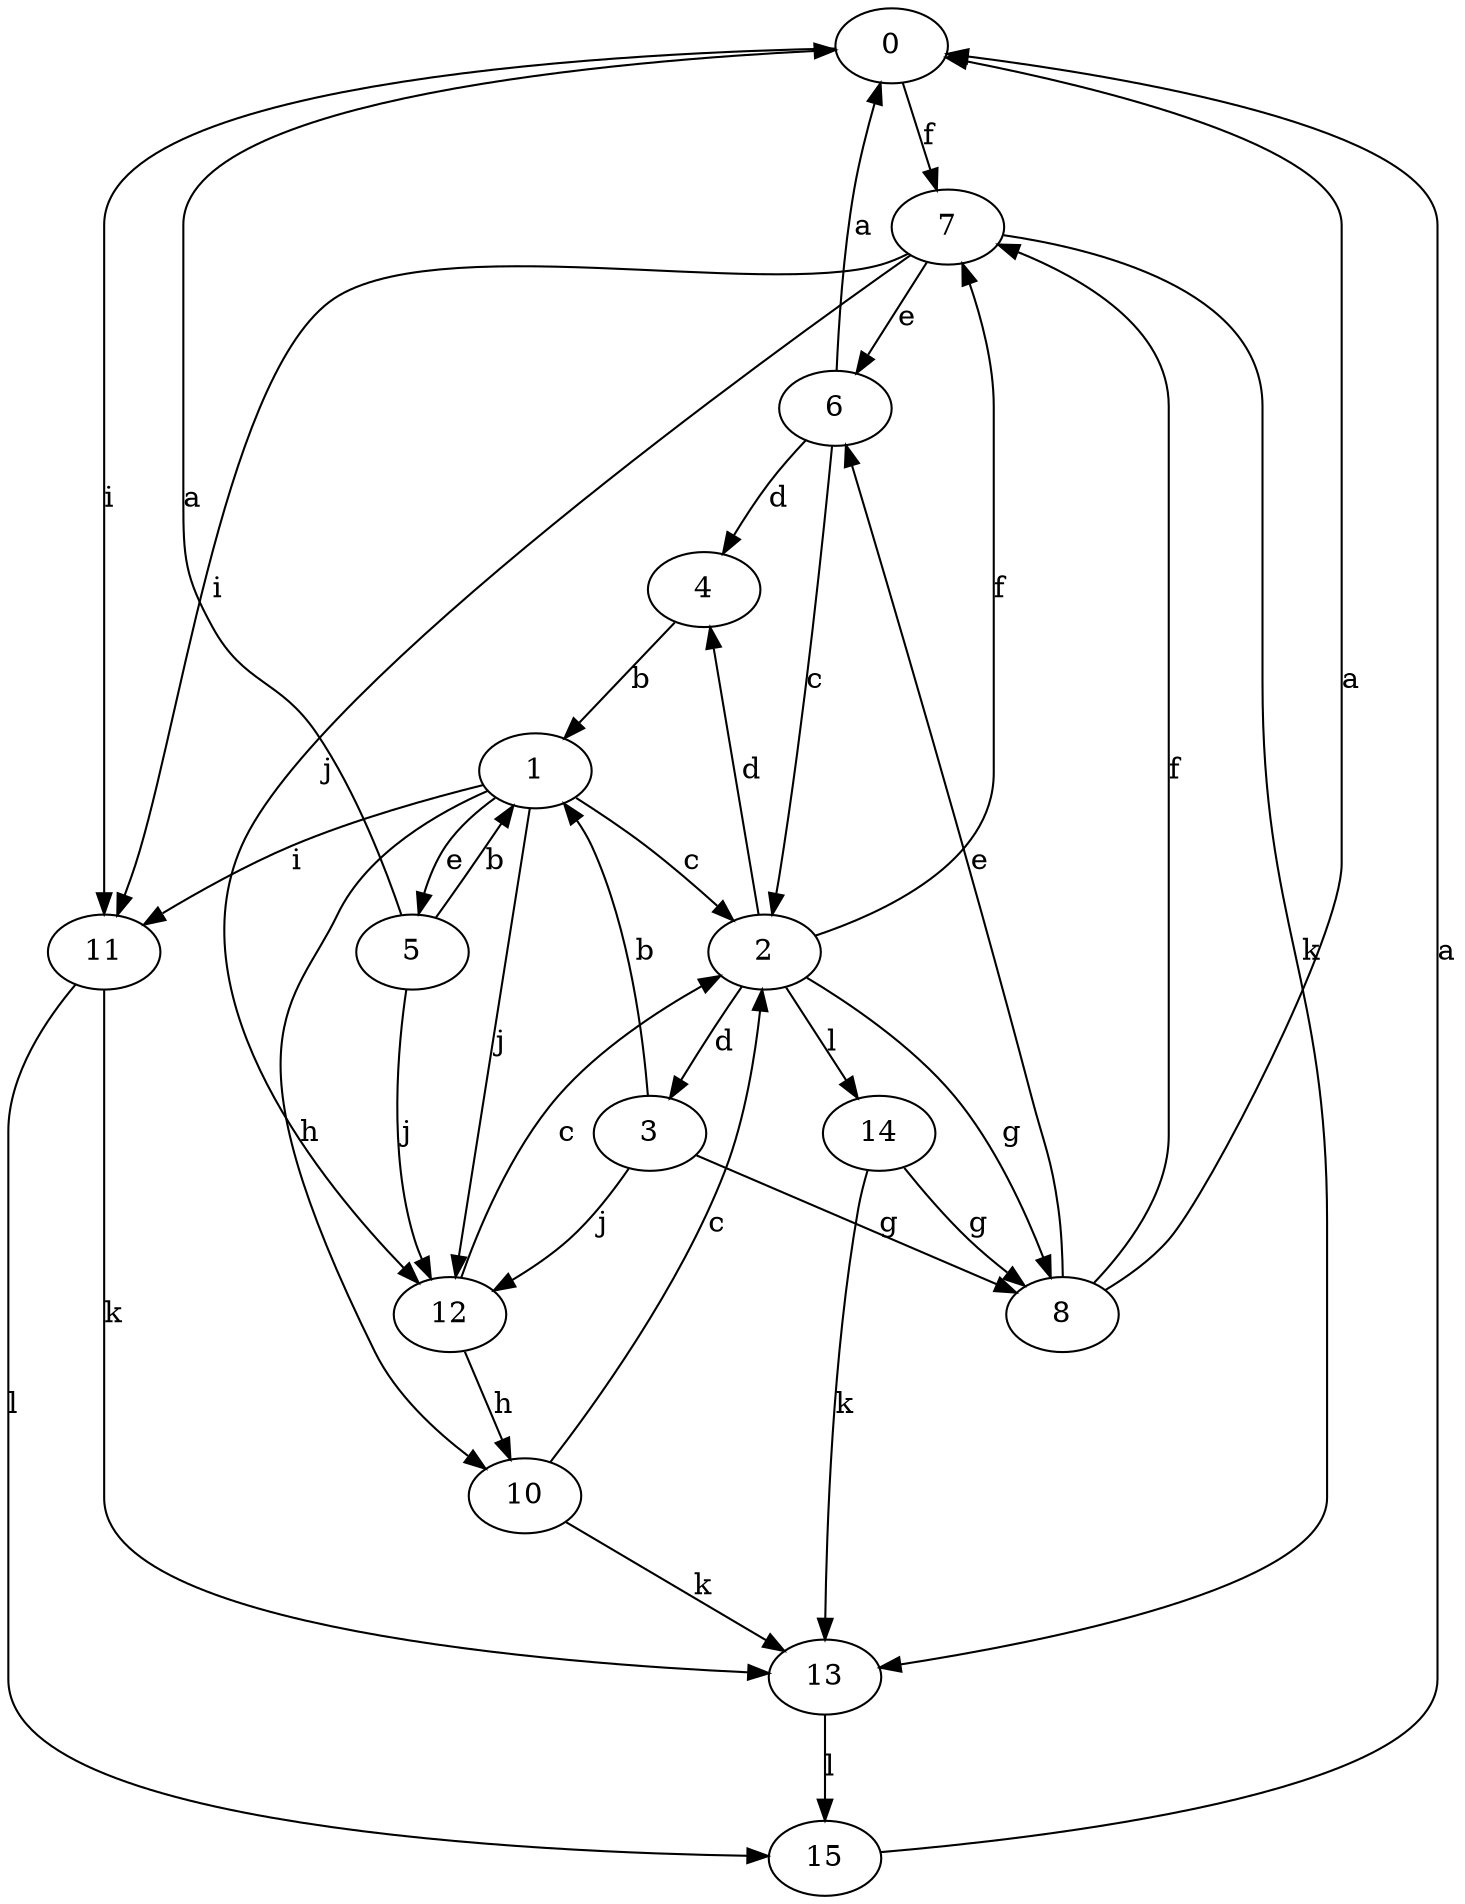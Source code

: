 strict digraph  {
0;
1;
2;
3;
4;
5;
6;
7;
8;
10;
11;
12;
13;
14;
15;
0 -> 7  [label=f];
0 -> 11  [label=i];
1 -> 2  [label=c];
1 -> 5  [label=e];
1 -> 10  [label=h];
1 -> 11  [label=i];
1 -> 12  [label=j];
2 -> 3  [label=d];
2 -> 4  [label=d];
2 -> 7  [label=f];
2 -> 8  [label=g];
2 -> 14  [label=l];
3 -> 1  [label=b];
3 -> 8  [label=g];
3 -> 12  [label=j];
4 -> 1  [label=b];
5 -> 0  [label=a];
5 -> 1  [label=b];
5 -> 12  [label=j];
6 -> 0  [label=a];
6 -> 2  [label=c];
6 -> 4  [label=d];
7 -> 6  [label=e];
7 -> 11  [label=i];
7 -> 12  [label=j];
7 -> 13  [label=k];
8 -> 0  [label=a];
8 -> 6  [label=e];
8 -> 7  [label=f];
10 -> 2  [label=c];
10 -> 13  [label=k];
11 -> 13  [label=k];
11 -> 15  [label=l];
12 -> 2  [label=c];
12 -> 10  [label=h];
13 -> 15  [label=l];
14 -> 8  [label=g];
14 -> 13  [label=k];
15 -> 0  [label=a];
}
